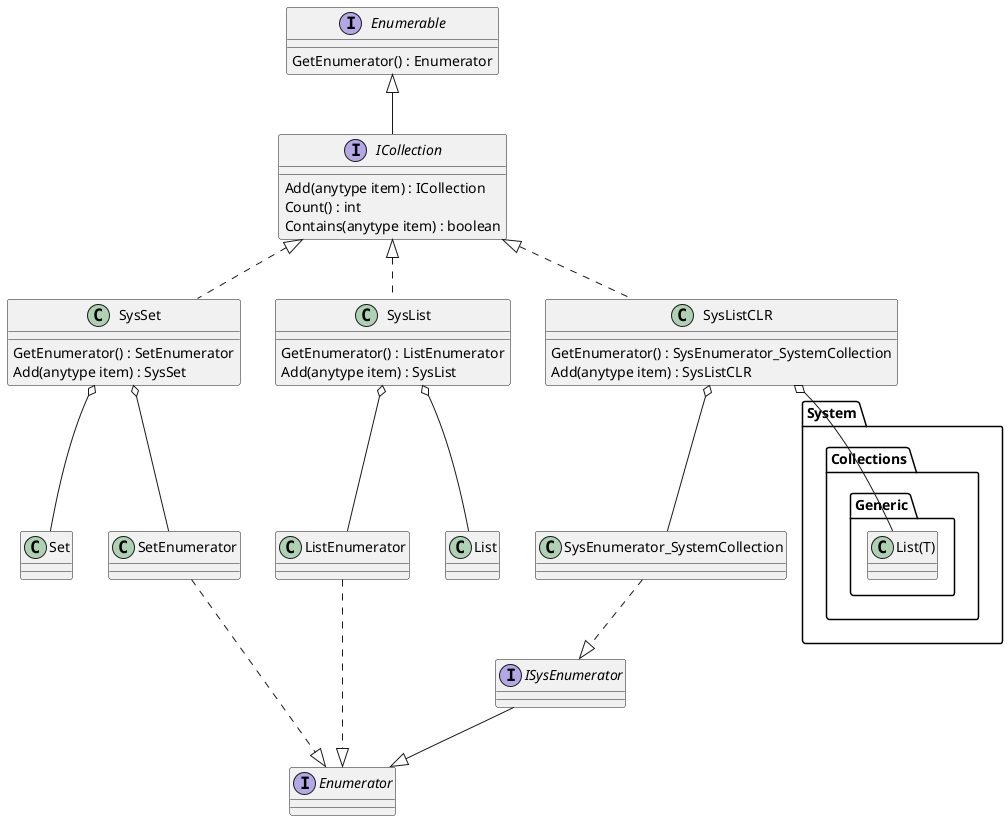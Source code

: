 @startuml "ICollection"

interface Enumerable{
    GetEnumerator() : Enumerator
}

interface ICollection{
    Add(anytype item) : ICollection
    Count() : int
    Contains(anytype item) : boolean
}
Enumerable <|-- ICollection

class SysSet{
    GetEnumerator() : SetEnumerator
    Add(anytype item) : SysSet
}
ICollection <|.. SysSet

class Set{
}
SysSet o-- Set

class SetEnumerator{
}
SysSet o-- SetEnumerator

class SysList{
    GetEnumerator() : ListEnumerator
    Add(anytype item) : SysList
}
ICollection <|.. SysList

class ListEnumerator{
}
SysList o-- ListEnumerator

class List{
}
SysList o-- List

interface Enumerator{
}
SetEnumerator ..|> Enumerator
ListEnumerator ..|> Enumerator

class SysListCLR{
    GetEnumerator() : SysEnumerator_SystemCollection
    Add(anytype item) : SysListCLR
}
ICollection <|.. SysListCLR

class SysEnumerator_SystemCollection{
}
SysListCLR o-- SysEnumerator_SystemCollection

interface ISysEnumerator{
}
SysEnumerator_SystemCollection ..|> ISysEnumerator
ISysEnumerator --|> Enumerator

package System.Collections.Generic{
    class List(T){
    }
    SysListCLR o-- "List(T)"
}

@enduml